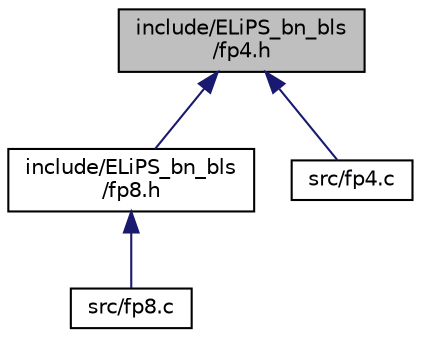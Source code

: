 digraph "include/ELiPS_bn_bls/fp4.h"
{
  edge [fontname="Helvetica",fontsize="10",labelfontname="Helvetica",labelfontsize="10"];
  node [fontname="Helvetica",fontsize="10",shape=record];
  Node15 [label="include/ELiPS_bn_bls\l/fp4.h",height=0.2,width=0.4,color="black", fillcolor="grey75", style="filled", fontcolor="black"];
  Node15 -> Node16 [dir="back",color="midnightblue",fontsize="10",style="solid"];
  Node16 [label="include/ELiPS_bn_bls\l/fp8.h",height=0.2,width=0.4,color="black", fillcolor="white", style="filled",URL="$fp8_8h.html"];
  Node16 -> Node17 [dir="back",color="midnightblue",fontsize="10",style="solid"];
  Node17 [label="src/fp8.c",height=0.2,width=0.4,color="black", fillcolor="white", style="filled",URL="$fp8_8c.html"];
  Node15 -> Node18 [dir="back",color="midnightblue",fontsize="10",style="solid"];
  Node18 [label="src/fp4.c",height=0.2,width=0.4,color="black", fillcolor="white", style="filled",URL="$fp4_8c.html"];
}
